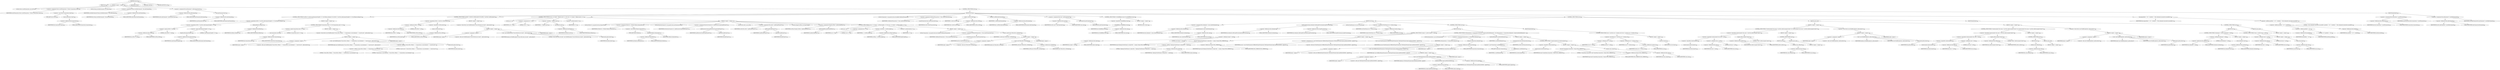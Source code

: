 digraph "execute" {  
"349" [label = <(METHOD,execute)<SUB>349</SUB>> ]
"31" [label = <(PARAM,this)<SUB>349</SUB>> ]
"350" [label = <(BLOCK,&lt;empty&gt;,&lt;empty&gt;)<SUB>349</SUB>> ]
"351" [label = <(LOCAL,Vector savedTransaction: java.util.Vector)> ]
"352" [label = <(&lt;operator&gt;.assignment,Vector savedTransaction = (Vector) transactions.clone())<SUB>350</SUB>> ]
"353" [label = <(IDENTIFIER,savedTransaction,Vector savedTransaction = (Vector) transactions.clone())<SUB>350</SUB>> ]
"354" [label = <(&lt;operator&gt;.cast,(Vector) transactions.clone())<SUB>350</SUB>> ]
"355" [label = <(TYPE_REF,Vector,Vector)<SUB>350</SUB>> ]
"356" [label = <(clone,transactions.clone())<SUB>350</SUB>> ]
"357" [label = <(&lt;operator&gt;.fieldAccess,this.transactions)<SUB>350</SUB>> ]
"358" [label = <(IDENTIFIER,this,transactions.clone())<SUB>350</SUB>> ]
"359" [label = <(FIELD_IDENTIFIER,transactions,transactions)<SUB>350</SUB>> ]
"360" [label = <(LOCAL,String savedSqlCommand: java.lang.String)> ]
"361" [label = <(&lt;operator&gt;.assignment,String savedSqlCommand = this.sqlCommand)<SUB>351</SUB>> ]
"362" [label = <(IDENTIFIER,savedSqlCommand,String savedSqlCommand = this.sqlCommand)<SUB>351</SUB>> ]
"363" [label = <(&lt;operator&gt;.fieldAccess,this.sqlCommand)<SUB>351</SUB>> ]
"364" [label = <(IDENTIFIER,this,String savedSqlCommand = this.sqlCommand)<SUB>351</SUB>> ]
"365" [label = <(FIELD_IDENTIFIER,sqlCommand,sqlCommand)<SUB>351</SUB>> ]
"366" [label = <(&lt;operator&gt;.assignment,this.sqlCommand = sqlCommand.trim())<SUB>353</SUB>> ]
"367" [label = <(&lt;operator&gt;.fieldAccess,this.sqlCommand)<SUB>353</SUB>> ]
"368" [label = <(IDENTIFIER,this,this.sqlCommand = sqlCommand.trim())<SUB>353</SUB>> ]
"369" [label = <(FIELD_IDENTIFIER,sqlCommand,sqlCommand)<SUB>353</SUB>> ]
"370" [label = <(trim,sqlCommand.trim())<SUB>353</SUB>> ]
"371" [label = <(&lt;operator&gt;.fieldAccess,this.sqlCommand)<SUB>353</SUB>> ]
"372" [label = <(IDENTIFIER,this,sqlCommand.trim())<SUB>353</SUB>> ]
"373" [label = <(FIELD_IDENTIFIER,sqlCommand,sqlCommand)<SUB>353</SUB>> ]
"374" [label = <(CONTROL_STRUCTURE,try,try)<SUB>355</SUB>> ]
"375" [label = <(BLOCK,try,try)<SUB>355</SUB>> ]
"376" [label = <(CONTROL_STRUCTURE,if (srcFile == null &amp;&amp; sqlCommand.length() == 0 &amp;&amp; filesets.isEmpty()),if (srcFile == null &amp;&amp; sqlCommand.length() == 0 &amp;&amp; filesets.isEmpty()))<SUB>356</SUB>> ]
"377" [label = <(&lt;operator&gt;.logicalAnd,srcFile == null &amp;&amp; sqlCommand.length() == 0 &amp;&amp; filesets.isEmpty())<SUB>356</SUB>> ]
"378" [label = <(&lt;operator&gt;.logicalAnd,srcFile == null &amp;&amp; sqlCommand.length() == 0)<SUB>356</SUB>> ]
"379" [label = <(&lt;operator&gt;.equals,srcFile == null)<SUB>356</SUB>> ]
"380" [label = <(&lt;operator&gt;.fieldAccess,this.srcFile)<SUB>356</SUB>> ]
"381" [label = <(IDENTIFIER,this,srcFile == null)<SUB>356</SUB>> ]
"382" [label = <(FIELD_IDENTIFIER,srcFile,srcFile)<SUB>356</SUB>> ]
"383" [label = <(LITERAL,null,srcFile == null)<SUB>356</SUB>> ]
"384" [label = <(&lt;operator&gt;.equals,sqlCommand.length() == 0)<SUB>356</SUB>> ]
"385" [label = <(length,sqlCommand.length())<SUB>356</SUB>> ]
"386" [label = <(&lt;operator&gt;.fieldAccess,this.sqlCommand)<SUB>356</SUB>> ]
"387" [label = <(IDENTIFIER,this,sqlCommand.length())<SUB>356</SUB>> ]
"388" [label = <(FIELD_IDENTIFIER,sqlCommand,sqlCommand)<SUB>356</SUB>> ]
"389" [label = <(LITERAL,0,sqlCommand.length() == 0)<SUB>356</SUB>> ]
"390" [label = <(isEmpty,filesets.isEmpty())<SUB>357</SUB>> ]
"391" [label = <(&lt;operator&gt;.fieldAccess,this.filesets)<SUB>357</SUB>> ]
"392" [label = <(IDENTIFIER,this,filesets.isEmpty())<SUB>357</SUB>> ]
"393" [label = <(FIELD_IDENTIFIER,filesets,filesets)<SUB>357</SUB>> ]
"394" [label = <(BLOCK,&lt;empty&gt;,&lt;empty&gt;)<SUB>357</SUB>> ]
"395" [label = <(CONTROL_STRUCTURE,if (transactions.size() == 0),if (transactions.size() == 0))<SUB>358</SUB>> ]
"396" [label = <(&lt;operator&gt;.equals,transactions.size() == 0)<SUB>358</SUB>> ]
"397" [label = <(size,transactions.size())<SUB>358</SUB>> ]
"398" [label = <(&lt;operator&gt;.fieldAccess,this.transactions)<SUB>358</SUB>> ]
"399" [label = <(IDENTIFIER,this,transactions.size())<SUB>358</SUB>> ]
"400" [label = <(FIELD_IDENTIFIER,transactions,transactions)<SUB>358</SUB>> ]
"401" [label = <(LITERAL,0,transactions.size() == 0)<SUB>358</SUB>> ]
"402" [label = <(BLOCK,&lt;empty&gt;,&lt;empty&gt;)<SUB>358</SUB>> ]
"403" [label = <(&lt;operator&gt;.throw,throw new BuildException(&quot;Source file or fileset, &quot; + &quot;transactions or sql statement &quot; + &quot;must be set!&quot;, getLocation());)<SUB>359</SUB>> ]
"404" [label = <(BLOCK,&lt;empty&gt;,&lt;empty&gt;)<SUB>359</SUB>> ]
"405" [label = <(&lt;operator&gt;.assignment,&lt;empty&gt;)> ]
"406" [label = <(IDENTIFIER,$obj3,&lt;empty&gt;)> ]
"407" [label = <(&lt;operator&gt;.alloc,new BuildException(&quot;Source file or fileset, &quot; + &quot;transactions or sql statement &quot; + &quot;must be set!&quot;, getLocation()))<SUB>359</SUB>> ]
"408" [label = <(&lt;init&gt;,new BuildException(&quot;Source file or fileset, &quot; + &quot;transactions or sql statement &quot; + &quot;must be set!&quot;, getLocation()))<SUB>359</SUB>> ]
"409" [label = <(IDENTIFIER,$obj3,new BuildException(&quot;Source file or fileset, &quot; + &quot;transactions or sql statement &quot; + &quot;must be set!&quot;, getLocation()))> ]
"410" [label = <(&lt;operator&gt;.addition,&quot;Source file or fileset, &quot; + &quot;transactions or sql statement &quot; + &quot;must be set!&quot;)<SUB>359</SUB>> ]
"411" [label = <(&lt;operator&gt;.addition,&quot;Source file or fileset, &quot; + &quot;transactions or sql statement &quot;)<SUB>359</SUB>> ]
"412" [label = <(LITERAL,&quot;Source file or fileset, &quot;,&quot;Source file or fileset, &quot; + &quot;transactions or sql statement &quot;)<SUB>359</SUB>> ]
"413" [label = <(LITERAL,&quot;transactions or sql statement &quot;,&quot;Source file or fileset, &quot; + &quot;transactions or sql statement &quot;)<SUB>360</SUB>> ]
"414" [label = <(LITERAL,&quot;must be set!&quot;,&quot;Source file or fileset, &quot; + &quot;transactions or sql statement &quot; + &quot;must be set!&quot;)<SUB>361</SUB>> ]
"415" [label = <(getLocation,getLocation())<SUB>361</SUB>> ]
"30" [label = <(IDENTIFIER,this,getLocation())<SUB>361</SUB>> ]
"416" [label = <(IDENTIFIER,$obj3,&lt;empty&gt;)> ]
"417" [label = <(CONTROL_STRUCTURE,if (srcFile != null &amp;&amp; !srcFile.exists()),if (srcFile != null &amp;&amp; !srcFile.exists()))<SUB>365</SUB>> ]
"418" [label = <(&lt;operator&gt;.logicalAnd,srcFile != null &amp;&amp; !srcFile.exists())<SUB>365</SUB>> ]
"419" [label = <(&lt;operator&gt;.notEquals,srcFile != null)<SUB>365</SUB>> ]
"420" [label = <(&lt;operator&gt;.fieldAccess,this.srcFile)<SUB>365</SUB>> ]
"421" [label = <(IDENTIFIER,this,srcFile != null)<SUB>365</SUB>> ]
"422" [label = <(FIELD_IDENTIFIER,srcFile,srcFile)<SUB>365</SUB>> ]
"423" [label = <(LITERAL,null,srcFile != null)<SUB>365</SUB>> ]
"424" [label = <(&lt;operator&gt;.logicalNot,!srcFile.exists())<SUB>365</SUB>> ]
"425" [label = <(exists,srcFile.exists())<SUB>365</SUB>> ]
"426" [label = <(&lt;operator&gt;.fieldAccess,this.srcFile)<SUB>365</SUB>> ]
"427" [label = <(IDENTIFIER,this,srcFile.exists())<SUB>365</SUB>> ]
"428" [label = <(FIELD_IDENTIFIER,srcFile,srcFile)<SUB>365</SUB>> ]
"429" [label = <(BLOCK,&lt;empty&gt;,&lt;empty&gt;)<SUB>365</SUB>> ]
"430" [label = <(&lt;operator&gt;.throw,throw new BuildException(&quot;Source file does not exist!&quot;, getLocation());)<SUB>366</SUB>> ]
"431" [label = <(BLOCK,&lt;empty&gt;,&lt;empty&gt;)<SUB>366</SUB>> ]
"432" [label = <(&lt;operator&gt;.assignment,&lt;empty&gt;)> ]
"433" [label = <(IDENTIFIER,$obj4,&lt;empty&gt;)> ]
"434" [label = <(&lt;operator&gt;.alloc,new BuildException(&quot;Source file does not exist!&quot;, getLocation()))<SUB>366</SUB>> ]
"435" [label = <(&lt;init&gt;,new BuildException(&quot;Source file does not exist!&quot;, getLocation()))<SUB>366</SUB>> ]
"436" [label = <(IDENTIFIER,$obj4,new BuildException(&quot;Source file does not exist!&quot;, getLocation()))> ]
"437" [label = <(LITERAL,&quot;Source file does not exist!&quot;,new BuildException(&quot;Source file does not exist!&quot;, getLocation()))<SUB>366</SUB>> ]
"438" [label = <(getLocation,getLocation())<SUB>366</SUB>> ]
"32" [label = <(IDENTIFIER,this,getLocation())<SUB>366</SUB>> ]
"439" [label = <(IDENTIFIER,$obj4,&lt;empty&gt;)> ]
"440" [label = <(CONTROL_STRUCTURE,for (int i = 0; Some(i &lt; filesets.size()); i++),for (int i = 0; Some(i &lt; filesets.size()); i++))<SUB>370</SUB>> ]
"441" [label = <(LOCAL,int i: int)> ]
"442" [label = <(&lt;operator&gt;.assignment,int i = 0)<SUB>370</SUB>> ]
"443" [label = <(IDENTIFIER,i,int i = 0)<SUB>370</SUB>> ]
"444" [label = <(LITERAL,0,int i = 0)<SUB>370</SUB>> ]
"445" [label = <(&lt;operator&gt;.lessThan,i &lt; filesets.size())<SUB>370</SUB>> ]
"446" [label = <(IDENTIFIER,i,i &lt; filesets.size())<SUB>370</SUB>> ]
"447" [label = <(size,filesets.size())<SUB>370</SUB>> ]
"448" [label = <(&lt;operator&gt;.fieldAccess,this.filesets)<SUB>370</SUB>> ]
"449" [label = <(IDENTIFIER,this,filesets.size())<SUB>370</SUB>> ]
"450" [label = <(FIELD_IDENTIFIER,filesets,filesets)<SUB>370</SUB>> ]
"451" [label = <(&lt;operator&gt;.postIncrement,i++)<SUB>370</SUB>> ]
"452" [label = <(IDENTIFIER,i,i++)<SUB>370</SUB>> ]
"453" [label = <(BLOCK,&lt;empty&gt;,&lt;empty&gt;)<SUB>370</SUB>> ]
"454" [label = <(LOCAL,FileSet fs: org.apache.tools.ant.types.FileSet)> ]
"455" [label = <(&lt;operator&gt;.assignment,FileSet fs = (FileSet) filesets.elementAt(i))<SUB>371</SUB>> ]
"456" [label = <(IDENTIFIER,fs,FileSet fs = (FileSet) filesets.elementAt(i))<SUB>371</SUB>> ]
"457" [label = <(&lt;operator&gt;.cast,(FileSet) filesets.elementAt(i))<SUB>371</SUB>> ]
"458" [label = <(TYPE_REF,FileSet,FileSet)<SUB>371</SUB>> ]
"459" [label = <(elementAt,filesets.elementAt(i))<SUB>371</SUB>> ]
"460" [label = <(&lt;operator&gt;.fieldAccess,this.filesets)<SUB>371</SUB>> ]
"461" [label = <(IDENTIFIER,this,filesets.elementAt(i))<SUB>371</SUB>> ]
"462" [label = <(FIELD_IDENTIFIER,filesets,filesets)<SUB>371</SUB>> ]
"463" [label = <(IDENTIFIER,i,filesets.elementAt(i))<SUB>371</SUB>> ]
"464" [label = <(LOCAL,DirectoryScanner ds: org.apache.tools.ant.DirectoryScanner)> ]
"465" [label = <(&lt;operator&gt;.assignment,DirectoryScanner ds = getDirectoryScanner(getProject()))<SUB>372</SUB>> ]
"466" [label = <(IDENTIFIER,ds,DirectoryScanner ds = getDirectoryScanner(getProject()))<SUB>372</SUB>> ]
"467" [label = <(getDirectoryScanner,getDirectoryScanner(getProject()))<SUB>372</SUB>> ]
"468" [label = <(IDENTIFIER,fs,getDirectoryScanner(getProject()))<SUB>372</SUB>> ]
"469" [label = <(getProject,getProject())<SUB>372</SUB>> ]
"33" [label = <(IDENTIFIER,this,getProject())<SUB>372</SUB>> ]
"470" [label = <(LOCAL,File srcDir: java.io.File)> ]
"471" [label = <(&lt;operator&gt;.assignment,File srcDir = getDir(getProject()))<SUB>373</SUB>> ]
"472" [label = <(IDENTIFIER,srcDir,File srcDir = getDir(getProject()))<SUB>373</SUB>> ]
"473" [label = <(getDir,getDir(getProject()))<SUB>373</SUB>> ]
"474" [label = <(IDENTIFIER,fs,getDir(getProject()))<SUB>373</SUB>> ]
"475" [label = <(getProject,getProject())<SUB>373</SUB>> ]
"34" [label = <(IDENTIFIER,this,getProject())<SUB>373</SUB>> ]
"476" [label = <(LOCAL,String[] srcFiles: java.lang.String[])> ]
"477" [label = <(&lt;operator&gt;.assignment,String[] srcFiles = getIncludedFiles())<SUB>375</SUB>> ]
"478" [label = <(IDENTIFIER,srcFiles,String[] srcFiles = getIncludedFiles())<SUB>375</SUB>> ]
"479" [label = <(getIncludedFiles,getIncludedFiles())<SUB>375</SUB>> ]
"480" [label = <(IDENTIFIER,ds,getIncludedFiles())<SUB>375</SUB>> ]
"481" [label = <(CONTROL_STRUCTURE,for (int j = 0; Some(j &lt; srcFiles.length); j++),for (int j = 0; Some(j &lt; srcFiles.length); j++))<SUB>378</SUB>> ]
"482" [label = <(LOCAL,int j: int)> ]
"483" [label = <(&lt;operator&gt;.assignment,int j = 0)<SUB>378</SUB>> ]
"484" [label = <(IDENTIFIER,j,int j = 0)<SUB>378</SUB>> ]
"485" [label = <(LITERAL,0,int j = 0)<SUB>378</SUB>> ]
"486" [label = <(&lt;operator&gt;.lessThan,j &lt; srcFiles.length)<SUB>378</SUB>> ]
"487" [label = <(IDENTIFIER,j,j &lt; srcFiles.length)<SUB>378</SUB>> ]
"488" [label = <(&lt;operator&gt;.fieldAccess,srcFiles.length)<SUB>378</SUB>> ]
"489" [label = <(IDENTIFIER,srcFiles,j &lt; srcFiles.length)<SUB>378</SUB>> ]
"490" [label = <(FIELD_IDENTIFIER,length,length)<SUB>378</SUB>> ]
"491" [label = <(&lt;operator&gt;.postIncrement,j++)<SUB>378</SUB>> ]
"492" [label = <(IDENTIFIER,j,j++)<SUB>378</SUB>> ]
"493" [label = <(BLOCK,&lt;empty&gt;,&lt;empty&gt;)<SUB>378</SUB>> ]
"494" [label = <(LOCAL,Transaction t: org.apache.tools.ant.taskdefs.SQLExec$Transaction)> ]
"495" [label = <(&lt;operator&gt;.assignment,SQLExec$Transaction t = this.createTransaction())<SUB>379</SUB>> ]
"496" [label = <(IDENTIFIER,t,SQLExec$Transaction t = this.createTransaction())<SUB>379</SUB>> ]
"497" [label = <(createTransaction,this.createTransaction())<SUB>379</SUB>> ]
"35" [label = <(IDENTIFIER,this,this.createTransaction())<SUB>379</SUB>> ]
"498" [label = <(setSrc,t.setSrc(new File(srcDir, srcFiles[j])))<SUB>380</SUB>> ]
"499" [label = <(IDENTIFIER,t,t.setSrc(new File(srcDir, srcFiles[j])))<SUB>380</SUB>> ]
"500" [label = <(BLOCK,&lt;empty&gt;,&lt;empty&gt;)<SUB>380</SUB>> ]
"501" [label = <(&lt;operator&gt;.assignment,&lt;empty&gt;)> ]
"502" [label = <(IDENTIFIER,$obj5,&lt;empty&gt;)> ]
"503" [label = <(&lt;operator&gt;.alloc,new File(srcDir, srcFiles[j]))<SUB>380</SUB>> ]
"504" [label = <(&lt;init&gt;,new File(srcDir, srcFiles[j]))<SUB>380</SUB>> ]
"505" [label = <(IDENTIFIER,$obj5,new File(srcDir, srcFiles[j]))> ]
"506" [label = <(IDENTIFIER,srcDir,new File(srcDir, srcFiles[j]))<SUB>380</SUB>> ]
"507" [label = <(&lt;operator&gt;.indexAccess,srcFiles[j])<SUB>380</SUB>> ]
"508" [label = <(IDENTIFIER,srcFiles,new File(srcDir, srcFiles[j]))<SUB>380</SUB>> ]
"509" [label = <(IDENTIFIER,j,new File(srcDir, srcFiles[j]))<SUB>380</SUB>> ]
"510" [label = <(IDENTIFIER,$obj5,&lt;empty&gt;)> ]
"511" [label = <(LOCAL,Transaction t: org.apache.tools.ant.taskdefs.SQLExec$Transaction)> ]
"512" [label = <(&lt;operator&gt;.assignment,SQLExec$Transaction t = this.createTransaction())<SUB>385</SUB>> ]
"513" [label = <(IDENTIFIER,t,SQLExec$Transaction t = this.createTransaction())<SUB>385</SUB>> ]
"514" [label = <(createTransaction,this.createTransaction())<SUB>385</SUB>> ]
"36" [label = <(IDENTIFIER,this,this.createTransaction())<SUB>385</SUB>> ]
"515" [label = <(setSrc,t.setSrc(srcFile))<SUB>386</SUB>> ]
"516" [label = <(IDENTIFIER,t,t.setSrc(srcFile))<SUB>386</SUB>> ]
"517" [label = <(&lt;operator&gt;.fieldAccess,this.srcFile)<SUB>386</SUB>> ]
"518" [label = <(IDENTIFIER,this,t.setSrc(srcFile))<SUB>386</SUB>> ]
"519" [label = <(FIELD_IDENTIFIER,srcFile,srcFile)<SUB>386</SUB>> ]
"520" [label = <(addText,t.addText(sqlCommand))<SUB>387</SUB>> ]
"521" [label = <(IDENTIFIER,t,t.addText(sqlCommand))<SUB>387</SUB>> ]
"522" [label = <(&lt;operator&gt;.fieldAccess,this.sqlCommand)<SUB>387</SUB>> ]
"523" [label = <(IDENTIFIER,this,t.addText(sqlCommand))<SUB>387</SUB>> ]
"524" [label = <(FIELD_IDENTIFIER,sqlCommand,sqlCommand)<SUB>387</SUB>> ]
"525" [label = <(&lt;operator&gt;.assignment,this.conn = getConnection())<SUB>388</SUB>> ]
"526" [label = <(&lt;operator&gt;.fieldAccess,this.conn)<SUB>388</SUB>> ]
"527" [label = <(IDENTIFIER,this,this.conn = getConnection())<SUB>388</SUB>> ]
"528" [label = <(FIELD_IDENTIFIER,conn,conn)<SUB>388</SUB>> ]
"529" [label = <(getConnection,getConnection())<SUB>388</SUB>> ]
"37" [label = <(IDENTIFIER,this,getConnection())<SUB>388</SUB>> ]
"530" [label = <(CONTROL_STRUCTURE,if (!isValidRdbms(conn)),if (!isValidRdbms(conn)))<SUB>389</SUB>> ]
"531" [label = <(&lt;operator&gt;.logicalNot,!isValidRdbms(conn))<SUB>389</SUB>> ]
"532" [label = <(isValidRdbms,isValidRdbms(conn))<SUB>389</SUB>> ]
"38" [label = <(IDENTIFIER,this,isValidRdbms(conn))<SUB>389</SUB>> ]
"533" [label = <(&lt;operator&gt;.fieldAccess,this.conn)<SUB>389</SUB>> ]
"534" [label = <(IDENTIFIER,this,isValidRdbms(conn))<SUB>389</SUB>> ]
"535" [label = <(FIELD_IDENTIFIER,conn,conn)<SUB>389</SUB>> ]
"536" [label = <(BLOCK,&lt;empty&gt;,&lt;empty&gt;)<SUB>389</SUB>> ]
"537" [label = <(RETURN,return;,return;)<SUB>390</SUB>> ]
"538" [label = <(CONTROL_STRUCTURE,try,try)<SUB>392</SUB>> ]
"539" [label = <(BLOCK,try,try)<SUB>392</SUB>> ]
"540" [label = <(&lt;operator&gt;.assignment,this.statement = conn.createStatement())<SUB>393</SUB>> ]
"541" [label = <(&lt;operator&gt;.fieldAccess,this.statement)<SUB>393</SUB>> ]
"542" [label = <(IDENTIFIER,this,this.statement = conn.createStatement())<SUB>393</SUB>> ]
"543" [label = <(FIELD_IDENTIFIER,statement,statement)<SUB>393</SUB>> ]
"544" [label = <(createStatement,conn.createStatement())<SUB>393</SUB>> ]
"545" [label = <(&lt;operator&gt;.fieldAccess,this.conn)<SUB>393</SUB>> ]
"546" [label = <(IDENTIFIER,this,conn.createStatement())<SUB>393</SUB>> ]
"547" [label = <(FIELD_IDENTIFIER,conn,conn)<SUB>393</SUB>> ]
"548" [label = <(setEscapeProcessing,statement.setEscapeProcessing(escapeProcessing))<SUB>394</SUB>> ]
"549" [label = <(&lt;operator&gt;.fieldAccess,this.statement)<SUB>394</SUB>> ]
"550" [label = <(IDENTIFIER,this,statement.setEscapeProcessing(escapeProcessing))<SUB>394</SUB>> ]
"551" [label = <(FIELD_IDENTIFIER,statement,statement)<SUB>394</SUB>> ]
"552" [label = <(&lt;operator&gt;.fieldAccess,this.escapeProcessing)<SUB>394</SUB>> ]
"553" [label = <(IDENTIFIER,this,statement.setEscapeProcessing(escapeProcessing))<SUB>394</SUB>> ]
"554" [label = <(FIELD_IDENTIFIER,escapeProcessing,escapeProcessing)<SUB>394</SUB>> ]
"41" [label = <(LOCAL,PrintStream out: java.io.PrintStream)> ]
"555" [label = <(&lt;operator&gt;.assignment,PrintStream out = System.out)<SUB>396</SUB>> ]
"556" [label = <(IDENTIFIER,out,PrintStream out = System.out)<SUB>396</SUB>> ]
"557" [label = <(&lt;operator&gt;.fieldAccess,System.out)<SUB>396</SUB>> ]
"558" [label = <(IDENTIFIER,System,PrintStream out = System.out)<SUB>396</SUB>> ]
"559" [label = <(FIELD_IDENTIFIER,out,out)<SUB>396</SUB>> ]
"560" [label = <(CONTROL_STRUCTURE,try,try)<SUB>397</SUB>> ]
"561" [label = <(BLOCK,try,try)<SUB>397</SUB>> ]
"562" [label = <(CONTROL_STRUCTURE,if (output != null),if (output != null))<SUB>398</SUB>> ]
"563" [label = <(&lt;operator&gt;.notEquals,output != null)<SUB>398</SUB>> ]
"564" [label = <(&lt;operator&gt;.fieldAccess,this.output)<SUB>398</SUB>> ]
"565" [label = <(IDENTIFIER,this,output != null)<SUB>398</SUB>> ]
"566" [label = <(FIELD_IDENTIFIER,output,output)<SUB>398</SUB>> ]
"567" [label = <(LITERAL,null,output != null)<SUB>398</SUB>> ]
"568" [label = <(BLOCK,&lt;empty&gt;,&lt;empty&gt;)<SUB>398</SUB>> ]
"569" [label = <(log,log(&quot;Opening PrintStream to output file &quot; + output, Project.MSG_VERBOSE))<SUB>399</SUB>> ]
"39" [label = <(IDENTIFIER,this,log(&quot;Opening PrintStream to output file &quot; + output, Project.MSG_VERBOSE))<SUB>399</SUB>> ]
"570" [label = <(&lt;operator&gt;.addition,&quot;Opening PrintStream to output file &quot; + output)<SUB>399</SUB>> ]
"571" [label = <(LITERAL,&quot;Opening PrintStream to output file &quot;,&quot;Opening PrintStream to output file &quot; + output)<SUB>399</SUB>> ]
"572" [label = <(&lt;operator&gt;.fieldAccess,this.output)<SUB>399</SUB>> ]
"573" [label = <(IDENTIFIER,this,&quot;Opening PrintStream to output file &quot; + output)<SUB>399</SUB>> ]
"574" [label = <(FIELD_IDENTIFIER,output,output)<SUB>399</SUB>> ]
"575" [label = <(&lt;operator&gt;.fieldAccess,Project.MSG_VERBOSE)<SUB>400</SUB>> ]
"576" [label = <(IDENTIFIER,Project,log(&quot;Opening PrintStream to output file &quot; + output, Project.MSG_VERBOSE))<SUB>400</SUB>> ]
"577" [label = <(FIELD_IDENTIFIER,MSG_VERBOSE,MSG_VERBOSE)<SUB>400</SUB>> ]
"578" [label = <(&lt;operator&gt;.assignment,out = new PrintStream(new BufferedOutputStream(new FileOutputStream(output.getAbsolutePath(), append))))<SUB>401</SUB>> ]
"579" [label = <(IDENTIFIER,out,out = new PrintStream(new BufferedOutputStream(new FileOutputStream(output.getAbsolutePath(), append))))<SUB>401</SUB>> ]
"580" [label = <(&lt;operator&gt;.alloc,new PrintStream(new BufferedOutputStream(new FileOutputStream(output.getAbsolutePath(), append))))<SUB>401</SUB>> ]
"581" [label = <(&lt;init&gt;,new PrintStream(new BufferedOutputStream(new FileOutputStream(output.getAbsolutePath(), append))))<SUB>401</SUB>> ]
"40" [label = <(IDENTIFIER,out,new PrintStream(new BufferedOutputStream(new FileOutputStream(output.getAbsolutePath(), append))))<SUB>401</SUB>> ]
"582" [label = <(BLOCK,&lt;empty&gt;,&lt;empty&gt;)<SUB>402</SUB>> ]
"583" [label = <(&lt;operator&gt;.assignment,&lt;empty&gt;)> ]
"584" [label = <(IDENTIFIER,$obj7,&lt;empty&gt;)> ]
"585" [label = <(&lt;operator&gt;.alloc,new BufferedOutputStream(new FileOutputStream(output.getAbsolutePath(), append)))<SUB>402</SUB>> ]
"586" [label = <(&lt;init&gt;,new BufferedOutputStream(new FileOutputStream(output.getAbsolutePath(), append)))<SUB>402</SUB>> ]
"587" [label = <(IDENTIFIER,$obj7,new BufferedOutputStream(new FileOutputStream(output.getAbsolutePath(), append)))> ]
"588" [label = <(BLOCK,&lt;empty&gt;,&lt;empty&gt;)<SUB>403</SUB>> ]
"589" [label = <(&lt;operator&gt;.assignment,&lt;empty&gt;)> ]
"590" [label = <(IDENTIFIER,$obj6,&lt;empty&gt;)> ]
"591" [label = <(&lt;operator&gt;.alloc,new FileOutputStream(output.getAbsolutePath(), append))<SUB>403</SUB>> ]
"592" [label = <(&lt;init&gt;,new FileOutputStream(output.getAbsolutePath(), append))<SUB>403</SUB>> ]
"593" [label = <(IDENTIFIER,$obj6,new FileOutputStream(output.getAbsolutePath(), append))> ]
"594" [label = <(getAbsolutePath,output.getAbsolutePath())<SUB>403</SUB>> ]
"595" [label = <(&lt;operator&gt;.fieldAccess,this.output)<SUB>403</SUB>> ]
"596" [label = <(IDENTIFIER,this,output.getAbsolutePath())<SUB>403</SUB>> ]
"597" [label = <(FIELD_IDENTIFIER,output,output)<SUB>403</SUB>> ]
"598" [label = <(&lt;operator&gt;.fieldAccess,this.append)<SUB>405</SUB>> ]
"599" [label = <(IDENTIFIER,this,new FileOutputStream(output.getAbsolutePath(), append))<SUB>405</SUB>> ]
"600" [label = <(FIELD_IDENTIFIER,append,append)<SUB>405</SUB>> ]
"601" [label = <(IDENTIFIER,$obj6,&lt;empty&gt;)> ]
"602" [label = <(IDENTIFIER,$obj7,&lt;empty&gt;)> ]
"603" [label = <(CONTROL_STRUCTURE,for (Enumeration e = transactions.elements(); Some(e.hasMoreElements()); ),for (Enumeration e = transactions.elements(); Some(e.hasMoreElements()); ))<SUB>409</SUB>> ]
"604" [label = <(LOCAL,Enumeration e: java.util.Enumeration)> ]
"605" [label = <(&lt;operator&gt;.assignment,Enumeration e = transactions.elements())<SUB>409</SUB>> ]
"606" [label = <(IDENTIFIER,e,Enumeration e = transactions.elements())<SUB>409</SUB>> ]
"607" [label = <(elements,transactions.elements())<SUB>409</SUB>> ]
"608" [label = <(&lt;operator&gt;.fieldAccess,this.transactions)<SUB>409</SUB>> ]
"609" [label = <(IDENTIFIER,this,transactions.elements())<SUB>409</SUB>> ]
"610" [label = <(FIELD_IDENTIFIER,transactions,transactions)<SUB>409</SUB>> ]
"611" [label = <(hasMoreElements,e.hasMoreElements())<SUB>410</SUB>> ]
"612" [label = <(IDENTIFIER,e,e.hasMoreElements())<SUB>410</SUB>> ]
"613" [label = <(BLOCK,&lt;empty&gt;,&lt;empty&gt;)<SUB>410</SUB>> ]
"614" [label = <(runTransaction,this.runTransaction(out))<SUB>412</SUB>> ]
"615" [label = <(&lt;operator&gt;.cast,(Transaction) e.nextElement())<SUB>412</SUB>> ]
"616" [label = <(TYPE_REF,Transaction,Transaction)<SUB>412</SUB>> ]
"617" [label = <(nextElement,e.nextElement())<SUB>412</SUB>> ]
"618" [label = <(IDENTIFIER,e,e.nextElement())<SUB>412</SUB>> ]
"619" [label = <(IDENTIFIER,out,this.runTransaction(out))<SUB>412</SUB>> ]
"620" [label = <(CONTROL_STRUCTURE,if (!isAutocommit()),if (!isAutocommit()))<SUB>413</SUB>> ]
"621" [label = <(&lt;operator&gt;.logicalNot,!isAutocommit())<SUB>413</SUB>> ]
"622" [label = <(isAutocommit,isAutocommit())<SUB>413</SUB>> ]
"42" [label = <(IDENTIFIER,this,isAutocommit())<SUB>413</SUB>> ]
"623" [label = <(BLOCK,&lt;empty&gt;,&lt;empty&gt;)<SUB>413</SUB>> ]
"624" [label = <(log,log(&quot;Committing transaction&quot;, Project.MSG_VERBOSE))<SUB>414</SUB>> ]
"43" [label = <(IDENTIFIER,this,log(&quot;Committing transaction&quot;, Project.MSG_VERBOSE))<SUB>414</SUB>> ]
"625" [label = <(LITERAL,&quot;Committing transaction&quot;,log(&quot;Committing transaction&quot;, Project.MSG_VERBOSE))<SUB>414</SUB>> ]
"626" [label = <(&lt;operator&gt;.fieldAccess,Project.MSG_VERBOSE)<SUB>414</SUB>> ]
"627" [label = <(IDENTIFIER,Project,log(&quot;Committing transaction&quot;, Project.MSG_VERBOSE))<SUB>414</SUB>> ]
"628" [label = <(FIELD_IDENTIFIER,MSG_VERBOSE,MSG_VERBOSE)<SUB>414</SUB>> ]
"629" [label = <(commit,conn.commit())<SUB>415</SUB>> ]
"630" [label = <(&lt;operator&gt;.fieldAccess,this.conn)<SUB>415</SUB>> ]
"631" [label = <(IDENTIFIER,this,conn.commit())<SUB>415</SUB>> ]
"632" [label = <(FIELD_IDENTIFIER,conn,conn)<SUB>415</SUB>> ]
"633" [label = <(BLOCK,finally,finally)<SUB>418</SUB>> ]
"634" [label = <(CONTROL_STRUCTURE,if (out != null &amp;&amp; out != System.out),if (out != null &amp;&amp; out != System.out))<SUB>419</SUB>> ]
"635" [label = <(&lt;operator&gt;.logicalAnd,out != null &amp;&amp; out != System.out)<SUB>419</SUB>> ]
"636" [label = <(&lt;operator&gt;.notEquals,out != null)<SUB>419</SUB>> ]
"637" [label = <(IDENTIFIER,out,out != null)<SUB>419</SUB>> ]
"638" [label = <(LITERAL,null,out != null)<SUB>419</SUB>> ]
"639" [label = <(&lt;operator&gt;.notEquals,out != System.out)<SUB>419</SUB>> ]
"640" [label = <(IDENTIFIER,out,out != System.out)<SUB>419</SUB>> ]
"641" [label = <(&lt;operator&gt;.fieldAccess,System.out)<SUB>419</SUB>> ]
"642" [label = <(IDENTIFIER,System,out != System.out)<SUB>419</SUB>> ]
"643" [label = <(FIELD_IDENTIFIER,out,out)<SUB>419</SUB>> ]
"644" [label = <(BLOCK,&lt;empty&gt;,&lt;empty&gt;)<SUB>419</SUB>> ]
"645" [label = <(close,out.close())<SUB>420</SUB>> ]
"646" [label = <(IDENTIFIER,out,out.close())<SUB>420</SUB>> ]
"647" [label = <(BLOCK,catch,catch)> ]
"648" [label = <(BLOCK,&lt;empty&gt;,&lt;empty&gt;)<SUB>423</SUB>> ]
"649" [label = <(CONTROL_STRUCTURE,if (!isAutocommit() &amp;&amp; conn != null &amp;&amp; onError.equals(&quot;abort&quot;)),if (!isAutocommit() &amp;&amp; conn != null &amp;&amp; onError.equals(&quot;abort&quot;)))<SUB>424</SUB>> ]
"650" [label = <(&lt;operator&gt;.logicalAnd,!isAutocommit() &amp;&amp; conn != null &amp;&amp; onError.equals(&quot;abort&quot;))<SUB>424</SUB>> ]
"651" [label = <(&lt;operator&gt;.logicalAnd,!isAutocommit() &amp;&amp; conn != null)<SUB>424</SUB>> ]
"652" [label = <(&lt;operator&gt;.logicalNot,!isAutocommit())<SUB>424</SUB>> ]
"653" [label = <(isAutocommit,isAutocommit())<SUB>424</SUB>> ]
"44" [label = <(IDENTIFIER,this,isAutocommit())<SUB>424</SUB>> ]
"654" [label = <(&lt;operator&gt;.notEquals,conn != null)<SUB>424</SUB>> ]
"655" [label = <(&lt;operator&gt;.fieldAccess,this.conn)<SUB>424</SUB>> ]
"656" [label = <(IDENTIFIER,this,conn != null)<SUB>424</SUB>> ]
"657" [label = <(FIELD_IDENTIFIER,conn,conn)<SUB>424</SUB>> ]
"658" [label = <(LITERAL,null,conn != null)<SUB>424</SUB>> ]
"659" [label = <(equals,onError.equals(&quot;abort&quot;))<SUB>424</SUB>> ]
"660" [label = <(&lt;operator&gt;.fieldAccess,this.onError)<SUB>424</SUB>> ]
"661" [label = <(IDENTIFIER,this,onError.equals(&quot;abort&quot;))<SUB>424</SUB>> ]
"662" [label = <(FIELD_IDENTIFIER,onError,onError)<SUB>424</SUB>> ]
"663" [label = <(LITERAL,&quot;abort&quot;,onError.equals(&quot;abort&quot;))<SUB>424</SUB>> ]
"664" [label = <(BLOCK,&lt;empty&gt;,&lt;empty&gt;)<SUB>424</SUB>> ]
"665" [label = <(CONTROL_STRUCTURE,try,try)<SUB>425</SUB>> ]
"666" [label = <(BLOCK,try,try)<SUB>425</SUB>> ]
"667" [label = <(rollback,conn.rollback())<SUB>426</SUB>> ]
"668" [label = <(&lt;operator&gt;.fieldAccess,this.conn)<SUB>426</SUB>> ]
"669" [label = <(IDENTIFIER,this,conn.rollback())<SUB>426</SUB>> ]
"670" [label = <(FIELD_IDENTIFIER,conn,conn)<SUB>426</SUB>> ]
"671" [label = <(BLOCK,catch,catch)> ]
"672" [label = <(BLOCK,&lt;empty&gt;,&lt;empty&gt;)<SUB>427</SUB>> ]
"673" [label = <(&lt;operator&gt;.throw,throw new BuildException(e, getLocation());)<SUB>431</SUB>> ]
"674" [label = <(BLOCK,&lt;empty&gt;,&lt;empty&gt;)<SUB>431</SUB>> ]
"675" [label = <(&lt;operator&gt;.assignment,&lt;empty&gt;)> ]
"676" [label = <(IDENTIFIER,$obj9,&lt;empty&gt;)> ]
"677" [label = <(&lt;operator&gt;.alloc,new BuildException(e, getLocation()))<SUB>431</SUB>> ]
"678" [label = <(&lt;init&gt;,new BuildException(e, getLocation()))<SUB>431</SUB>> ]
"679" [label = <(IDENTIFIER,$obj9,new BuildException(e, getLocation()))> ]
"680" [label = <(IDENTIFIER,e,new BuildException(e, getLocation()))<SUB>431</SUB>> ]
"681" [label = <(getLocation,getLocation())<SUB>431</SUB>> ]
"45" [label = <(IDENTIFIER,this,getLocation())<SUB>431</SUB>> ]
"682" [label = <(IDENTIFIER,$obj9,&lt;empty&gt;)> ]
"683" [label = <(BLOCK,&lt;empty&gt;,&lt;empty&gt;)<SUB>432</SUB>> ]
"684" [label = <(CONTROL_STRUCTURE,if (!isAutocommit() &amp;&amp; conn != null &amp;&amp; onError.equals(&quot;abort&quot;)),if (!isAutocommit() &amp;&amp; conn != null &amp;&amp; onError.equals(&quot;abort&quot;)))<SUB>433</SUB>> ]
"685" [label = <(&lt;operator&gt;.logicalAnd,!isAutocommit() &amp;&amp; conn != null &amp;&amp; onError.equals(&quot;abort&quot;))<SUB>433</SUB>> ]
"686" [label = <(&lt;operator&gt;.logicalAnd,!isAutocommit() &amp;&amp; conn != null)<SUB>433</SUB>> ]
"687" [label = <(&lt;operator&gt;.logicalNot,!isAutocommit())<SUB>433</SUB>> ]
"688" [label = <(isAutocommit,isAutocommit())<SUB>433</SUB>> ]
"46" [label = <(IDENTIFIER,this,isAutocommit())<SUB>433</SUB>> ]
"689" [label = <(&lt;operator&gt;.notEquals,conn != null)<SUB>433</SUB>> ]
"690" [label = <(&lt;operator&gt;.fieldAccess,this.conn)<SUB>433</SUB>> ]
"691" [label = <(IDENTIFIER,this,conn != null)<SUB>433</SUB>> ]
"692" [label = <(FIELD_IDENTIFIER,conn,conn)<SUB>433</SUB>> ]
"693" [label = <(LITERAL,null,conn != null)<SUB>433</SUB>> ]
"694" [label = <(equals,onError.equals(&quot;abort&quot;))<SUB>433</SUB>> ]
"695" [label = <(&lt;operator&gt;.fieldAccess,this.onError)<SUB>433</SUB>> ]
"696" [label = <(IDENTIFIER,this,onError.equals(&quot;abort&quot;))<SUB>433</SUB>> ]
"697" [label = <(FIELD_IDENTIFIER,onError,onError)<SUB>433</SUB>> ]
"698" [label = <(LITERAL,&quot;abort&quot;,onError.equals(&quot;abort&quot;))<SUB>433</SUB>> ]
"699" [label = <(BLOCK,&lt;empty&gt;,&lt;empty&gt;)<SUB>433</SUB>> ]
"700" [label = <(CONTROL_STRUCTURE,try,try)<SUB>434</SUB>> ]
"701" [label = <(BLOCK,try,try)<SUB>434</SUB>> ]
"702" [label = <(rollback,conn.rollback())<SUB>435</SUB>> ]
"703" [label = <(&lt;operator&gt;.fieldAccess,this.conn)<SUB>435</SUB>> ]
"704" [label = <(IDENTIFIER,this,conn.rollback())<SUB>435</SUB>> ]
"705" [label = <(FIELD_IDENTIFIER,conn,conn)<SUB>435</SUB>> ]
"706" [label = <(BLOCK,catch,catch)> ]
"707" [label = <(BLOCK,&lt;empty&gt;,&lt;empty&gt;)<SUB>436</SUB>> ]
"708" [label = <(&lt;operator&gt;.throw,throw new BuildException(e, getLocation());)<SUB>440</SUB>> ]
"709" [label = <(BLOCK,&lt;empty&gt;,&lt;empty&gt;)<SUB>440</SUB>> ]
"710" [label = <(&lt;operator&gt;.assignment,&lt;empty&gt;)> ]
"711" [label = <(IDENTIFIER,$obj10,&lt;empty&gt;)> ]
"712" [label = <(&lt;operator&gt;.alloc,new BuildException(e, getLocation()))<SUB>440</SUB>> ]
"713" [label = <(&lt;init&gt;,new BuildException(e, getLocation()))<SUB>440</SUB>> ]
"714" [label = <(IDENTIFIER,$obj10,new BuildException(e, getLocation()))> ]
"715" [label = <(IDENTIFIER,e,new BuildException(e, getLocation()))<SUB>440</SUB>> ]
"716" [label = <(getLocation,getLocation())<SUB>440</SUB>> ]
"47" [label = <(IDENTIFIER,this,getLocation())<SUB>440</SUB>> ]
"717" [label = <(IDENTIFIER,$obj10,&lt;empty&gt;)> ]
"718" [label = <(BLOCK,finally,finally)<SUB>441</SUB>> ]
"719" [label = <(CONTROL_STRUCTURE,try,try)<SUB>442</SUB>> ]
"720" [label = <(BLOCK,try,try)<SUB>442</SUB>> ]
"721" [label = <(CONTROL_STRUCTURE,if (statement != null),if (statement != null))<SUB>443</SUB>> ]
"722" [label = <(&lt;operator&gt;.notEquals,statement != null)<SUB>443</SUB>> ]
"723" [label = <(&lt;operator&gt;.fieldAccess,this.statement)<SUB>443</SUB>> ]
"724" [label = <(IDENTIFIER,this,statement != null)<SUB>443</SUB>> ]
"725" [label = <(FIELD_IDENTIFIER,statement,statement)<SUB>443</SUB>> ]
"726" [label = <(LITERAL,null,statement != null)<SUB>443</SUB>> ]
"727" [label = <(BLOCK,&lt;empty&gt;,&lt;empty&gt;)<SUB>443</SUB>> ]
"728" [label = <(close,statement.close())<SUB>444</SUB>> ]
"729" [label = <(&lt;operator&gt;.fieldAccess,this.statement)<SUB>444</SUB>> ]
"730" [label = <(IDENTIFIER,this,statement.close())<SUB>444</SUB>> ]
"731" [label = <(FIELD_IDENTIFIER,statement,statement)<SUB>444</SUB>> ]
"732" [label = <(CONTROL_STRUCTURE,if (conn != null),if (conn != null))<SUB>446</SUB>> ]
"733" [label = <(&lt;operator&gt;.notEquals,conn != null)<SUB>446</SUB>> ]
"734" [label = <(&lt;operator&gt;.fieldAccess,this.conn)<SUB>446</SUB>> ]
"735" [label = <(IDENTIFIER,this,conn != null)<SUB>446</SUB>> ]
"736" [label = <(FIELD_IDENTIFIER,conn,conn)<SUB>446</SUB>> ]
"737" [label = <(LITERAL,null,conn != null)<SUB>446</SUB>> ]
"738" [label = <(BLOCK,&lt;empty&gt;,&lt;empty&gt;)<SUB>446</SUB>> ]
"739" [label = <(close,conn.close())<SUB>447</SUB>> ]
"740" [label = <(&lt;operator&gt;.fieldAccess,this.conn)<SUB>447</SUB>> ]
"741" [label = <(IDENTIFIER,this,conn.close())<SUB>447</SUB>> ]
"742" [label = <(FIELD_IDENTIFIER,conn,conn)<SUB>447</SUB>> ]
"743" [label = <(BLOCK,catch,catch)> ]
"744" [label = <(BLOCK,&lt;empty&gt;,&lt;empty&gt;)<SUB>449</SUB>> ]
"745" [label = <(log,log(goodSql + &quot; of &quot; + totalSql + &quot; SQL statements executed successfully&quot;))<SUB>454</SUB>> ]
"48" [label = <(IDENTIFIER,this,log(goodSql + &quot; of &quot; + totalSql + &quot; SQL statements executed successfully&quot;))<SUB>454</SUB>> ]
"746" [label = <(&lt;operator&gt;.addition,goodSql + &quot; of &quot; + totalSql + &quot; SQL statements executed successfully&quot;)<SUB>454</SUB>> ]
"747" [label = <(&lt;operator&gt;.addition,goodSql + &quot; of &quot; + totalSql)<SUB>454</SUB>> ]
"748" [label = <(&lt;operator&gt;.addition,goodSql + &quot; of &quot;)<SUB>454</SUB>> ]
"749" [label = <(&lt;operator&gt;.fieldAccess,this.goodSql)<SUB>454</SUB>> ]
"750" [label = <(IDENTIFIER,this,goodSql + &quot; of &quot;)<SUB>454</SUB>> ]
"751" [label = <(FIELD_IDENTIFIER,goodSql,goodSql)<SUB>454</SUB>> ]
"752" [label = <(LITERAL,&quot; of &quot;,goodSql + &quot; of &quot;)<SUB>454</SUB>> ]
"753" [label = <(&lt;operator&gt;.fieldAccess,this.totalSql)<SUB>454</SUB>> ]
"754" [label = <(IDENTIFIER,this,goodSql + &quot; of &quot; + totalSql)<SUB>454</SUB>> ]
"755" [label = <(FIELD_IDENTIFIER,totalSql,totalSql)<SUB>454</SUB>> ]
"756" [label = <(LITERAL,&quot; SQL statements executed successfully&quot;,goodSql + &quot; of &quot; + totalSql + &quot; SQL statements executed successfully&quot;)<SUB>455</SUB>> ]
"757" [label = <(BLOCK,finally,finally)<SUB>456</SUB>> ]
"758" [label = <(&lt;operator&gt;.assignment,this.transactions = savedTransaction)<SUB>457</SUB>> ]
"759" [label = <(&lt;operator&gt;.fieldAccess,this.transactions)<SUB>457</SUB>> ]
"760" [label = <(IDENTIFIER,this,this.transactions = savedTransaction)<SUB>457</SUB>> ]
"761" [label = <(FIELD_IDENTIFIER,transactions,transactions)<SUB>457</SUB>> ]
"762" [label = <(IDENTIFIER,savedTransaction,this.transactions = savedTransaction)<SUB>457</SUB>> ]
"763" [label = <(&lt;operator&gt;.assignment,this.sqlCommand = savedSqlCommand)<SUB>458</SUB>> ]
"764" [label = <(&lt;operator&gt;.fieldAccess,this.sqlCommand)<SUB>458</SUB>> ]
"765" [label = <(IDENTIFIER,this,this.sqlCommand = savedSqlCommand)<SUB>458</SUB>> ]
"766" [label = <(FIELD_IDENTIFIER,sqlCommand,sqlCommand)<SUB>458</SUB>> ]
"767" [label = <(IDENTIFIER,savedSqlCommand,this.sqlCommand = savedSqlCommand)<SUB>458</SUB>> ]
"768" [label = <(MODIFIER,PUBLIC)> ]
"769" [label = <(MODIFIER,VIRTUAL)> ]
"770" [label = <(METHOD_RETURN,void)<SUB>349</SUB>> ]
  "349" -> "31" 
  "349" -> "350" 
  "349" -> "768" 
  "349" -> "769" 
  "349" -> "770" 
  "350" -> "351" 
  "350" -> "352" 
  "350" -> "360" 
  "350" -> "361" 
  "350" -> "366" 
  "350" -> "374" 
  "352" -> "353" 
  "352" -> "354" 
  "354" -> "355" 
  "354" -> "356" 
  "356" -> "357" 
  "357" -> "358" 
  "357" -> "359" 
  "361" -> "362" 
  "361" -> "363" 
  "363" -> "364" 
  "363" -> "365" 
  "366" -> "367" 
  "366" -> "370" 
  "367" -> "368" 
  "367" -> "369" 
  "370" -> "371" 
  "371" -> "372" 
  "371" -> "373" 
  "374" -> "375" 
  "374" -> "757" 
  "375" -> "376" 
  "375" -> "417" 
  "375" -> "440" 
  "375" -> "511" 
  "375" -> "512" 
  "375" -> "515" 
  "375" -> "520" 
  "375" -> "525" 
  "375" -> "530" 
  "375" -> "538" 
  "375" -> "745" 
  "376" -> "377" 
  "376" -> "394" 
  "377" -> "378" 
  "377" -> "390" 
  "378" -> "379" 
  "378" -> "384" 
  "379" -> "380" 
  "379" -> "383" 
  "380" -> "381" 
  "380" -> "382" 
  "384" -> "385" 
  "384" -> "389" 
  "385" -> "386" 
  "386" -> "387" 
  "386" -> "388" 
  "390" -> "391" 
  "391" -> "392" 
  "391" -> "393" 
  "394" -> "395" 
  "395" -> "396" 
  "395" -> "402" 
  "396" -> "397" 
  "396" -> "401" 
  "397" -> "398" 
  "398" -> "399" 
  "398" -> "400" 
  "402" -> "403" 
  "403" -> "404" 
  "404" -> "405" 
  "404" -> "408" 
  "404" -> "416" 
  "405" -> "406" 
  "405" -> "407" 
  "408" -> "409" 
  "408" -> "410" 
  "408" -> "415" 
  "410" -> "411" 
  "410" -> "414" 
  "411" -> "412" 
  "411" -> "413" 
  "415" -> "30" 
  "417" -> "418" 
  "417" -> "429" 
  "418" -> "419" 
  "418" -> "424" 
  "419" -> "420" 
  "419" -> "423" 
  "420" -> "421" 
  "420" -> "422" 
  "424" -> "425" 
  "425" -> "426" 
  "426" -> "427" 
  "426" -> "428" 
  "429" -> "430" 
  "430" -> "431" 
  "431" -> "432" 
  "431" -> "435" 
  "431" -> "439" 
  "432" -> "433" 
  "432" -> "434" 
  "435" -> "436" 
  "435" -> "437" 
  "435" -> "438" 
  "438" -> "32" 
  "440" -> "441" 
  "440" -> "442" 
  "440" -> "445" 
  "440" -> "451" 
  "440" -> "453" 
  "442" -> "443" 
  "442" -> "444" 
  "445" -> "446" 
  "445" -> "447" 
  "447" -> "448" 
  "448" -> "449" 
  "448" -> "450" 
  "451" -> "452" 
  "453" -> "454" 
  "453" -> "455" 
  "453" -> "464" 
  "453" -> "465" 
  "453" -> "470" 
  "453" -> "471" 
  "453" -> "476" 
  "453" -> "477" 
  "453" -> "481" 
  "455" -> "456" 
  "455" -> "457" 
  "457" -> "458" 
  "457" -> "459" 
  "459" -> "460" 
  "459" -> "463" 
  "460" -> "461" 
  "460" -> "462" 
  "465" -> "466" 
  "465" -> "467" 
  "467" -> "468" 
  "467" -> "469" 
  "469" -> "33" 
  "471" -> "472" 
  "471" -> "473" 
  "473" -> "474" 
  "473" -> "475" 
  "475" -> "34" 
  "477" -> "478" 
  "477" -> "479" 
  "479" -> "480" 
  "481" -> "482" 
  "481" -> "483" 
  "481" -> "486" 
  "481" -> "491" 
  "481" -> "493" 
  "483" -> "484" 
  "483" -> "485" 
  "486" -> "487" 
  "486" -> "488" 
  "488" -> "489" 
  "488" -> "490" 
  "491" -> "492" 
  "493" -> "494" 
  "493" -> "495" 
  "493" -> "498" 
  "495" -> "496" 
  "495" -> "497" 
  "497" -> "35" 
  "498" -> "499" 
  "498" -> "500" 
  "500" -> "501" 
  "500" -> "504" 
  "500" -> "510" 
  "501" -> "502" 
  "501" -> "503" 
  "504" -> "505" 
  "504" -> "506" 
  "504" -> "507" 
  "507" -> "508" 
  "507" -> "509" 
  "512" -> "513" 
  "512" -> "514" 
  "514" -> "36" 
  "515" -> "516" 
  "515" -> "517" 
  "517" -> "518" 
  "517" -> "519" 
  "520" -> "521" 
  "520" -> "522" 
  "522" -> "523" 
  "522" -> "524" 
  "525" -> "526" 
  "525" -> "529" 
  "526" -> "527" 
  "526" -> "528" 
  "529" -> "37" 
  "530" -> "531" 
  "530" -> "536" 
  "531" -> "532" 
  "532" -> "38" 
  "532" -> "533" 
  "533" -> "534" 
  "533" -> "535" 
  "536" -> "537" 
  "538" -> "539" 
  "538" -> "647" 
  "538" -> "718" 
  "539" -> "540" 
  "539" -> "548" 
  "539" -> "41" 
  "539" -> "555" 
  "539" -> "560" 
  "540" -> "541" 
  "540" -> "544" 
  "541" -> "542" 
  "541" -> "543" 
  "544" -> "545" 
  "545" -> "546" 
  "545" -> "547" 
  "548" -> "549" 
  "548" -> "552" 
  "549" -> "550" 
  "549" -> "551" 
  "552" -> "553" 
  "552" -> "554" 
  "555" -> "556" 
  "555" -> "557" 
  "557" -> "558" 
  "557" -> "559" 
  "560" -> "561" 
  "560" -> "633" 
  "561" -> "562" 
  "561" -> "603" 
  "562" -> "563" 
  "562" -> "568" 
  "563" -> "564" 
  "563" -> "567" 
  "564" -> "565" 
  "564" -> "566" 
  "568" -> "569" 
  "568" -> "578" 
  "568" -> "581" 
  "569" -> "39" 
  "569" -> "570" 
  "569" -> "575" 
  "570" -> "571" 
  "570" -> "572" 
  "572" -> "573" 
  "572" -> "574" 
  "575" -> "576" 
  "575" -> "577" 
  "578" -> "579" 
  "578" -> "580" 
  "581" -> "40" 
  "581" -> "582" 
  "582" -> "583" 
  "582" -> "586" 
  "582" -> "602" 
  "583" -> "584" 
  "583" -> "585" 
  "586" -> "587" 
  "586" -> "588" 
  "588" -> "589" 
  "588" -> "592" 
  "588" -> "601" 
  "589" -> "590" 
  "589" -> "591" 
  "592" -> "593" 
  "592" -> "594" 
  "592" -> "598" 
  "594" -> "595" 
  "595" -> "596" 
  "595" -> "597" 
  "598" -> "599" 
  "598" -> "600" 
  "603" -> "604" 
  "603" -> "605" 
  "603" -> "611" 
  "603" -> "613" 
  "605" -> "606" 
  "605" -> "607" 
  "607" -> "608" 
  "608" -> "609" 
  "608" -> "610" 
  "611" -> "612" 
  "613" -> "614" 
  "613" -> "620" 
  "614" -> "615" 
  "614" -> "619" 
  "615" -> "616" 
  "615" -> "617" 
  "617" -> "618" 
  "620" -> "621" 
  "620" -> "623" 
  "621" -> "622" 
  "622" -> "42" 
  "623" -> "624" 
  "623" -> "629" 
  "624" -> "43" 
  "624" -> "625" 
  "624" -> "626" 
  "626" -> "627" 
  "626" -> "628" 
  "629" -> "630" 
  "630" -> "631" 
  "630" -> "632" 
  "633" -> "634" 
  "634" -> "635" 
  "634" -> "644" 
  "635" -> "636" 
  "635" -> "639" 
  "636" -> "637" 
  "636" -> "638" 
  "639" -> "640" 
  "639" -> "641" 
  "641" -> "642" 
  "641" -> "643" 
  "644" -> "645" 
  "645" -> "646" 
  "647" -> "648" 
  "647" -> "683" 
  "648" -> "649" 
  "648" -> "673" 
  "649" -> "650" 
  "649" -> "664" 
  "650" -> "651" 
  "650" -> "659" 
  "651" -> "652" 
  "651" -> "654" 
  "652" -> "653" 
  "653" -> "44" 
  "654" -> "655" 
  "654" -> "658" 
  "655" -> "656" 
  "655" -> "657" 
  "659" -> "660" 
  "659" -> "663" 
  "660" -> "661" 
  "660" -> "662" 
  "664" -> "665" 
  "665" -> "666" 
  "665" -> "671" 
  "666" -> "667" 
  "667" -> "668" 
  "668" -> "669" 
  "668" -> "670" 
  "671" -> "672" 
  "673" -> "674" 
  "674" -> "675" 
  "674" -> "678" 
  "674" -> "682" 
  "675" -> "676" 
  "675" -> "677" 
  "678" -> "679" 
  "678" -> "680" 
  "678" -> "681" 
  "681" -> "45" 
  "683" -> "684" 
  "683" -> "708" 
  "684" -> "685" 
  "684" -> "699" 
  "685" -> "686" 
  "685" -> "694" 
  "686" -> "687" 
  "686" -> "689" 
  "687" -> "688" 
  "688" -> "46" 
  "689" -> "690" 
  "689" -> "693" 
  "690" -> "691" 
  "690" -> "692" 
  "694" -> "695" 
  "694" -> "698" 
  "695" -> "696" 
  "695" -> "697" 
  "699" -> "700" 
  "700" -> "701" 
  "700" -> "706" 
  "701" -> "702" 
  "702" -> "703" 
  "703" -> "704" 
  "703" -> "705" 
  "706" -> "707" 
  "708" -> "709" 
  "709" -> "710" 
  "709" -> "713" 
  "709" -> "717" 
  "710" -> "711" 
  "710" -> "712" 
  "713" -> "714" 
  "713" -> "715" 
  "713" -> "716" 
  "716" -> "47" 
  "718" -> "719" 
  "719" -> "720" 
  "719" -> "743" 
  "720" -> "721" 
  "720" -> "732" 
  "721" -> "722" 
  "721" -> "727" 
  "722" -> "723" 
  "722" -> "726" 
  "723" -> "724" 
  "723" -> "725" 
  "727" -> "728" 
  "728" -> "729" 
  "729" -> "730" 
  "729" -> "731" 
  "732" -> "733" 
  "732" -> "738" 
  "733" -> "734" 
  "733" -> "737" 
  "734" -> "735" 
  "734" -> "736" 
  "738" -> "739" 
  "739" -> "740" 
  "740" -> "741" 
  "740" -> "742" 
  "743" -> "744" 
  "745" -> "48" 
  "745" -> "746" 
  "746" -> "747" 
  "746" -> "756" 
  "747" -> "748" 
  "747" -> "753" 
  "748" -> "749" 
  "748" -> "752" 
  "749" -> "750" 
  "749" -> "751" 
  "753" -> "754" 
  "753" -> "755" 
  "757" -> "758" 
  "757" -> "763" 
  "758" -> "759" 
  "758" -> "762" 
  "759" -> "760" 
  "759" -> "761" 
  "763" -> "764" 
  "763" -> "767" 
  "764" -> "765" 
  "764" -> "766" 
}
